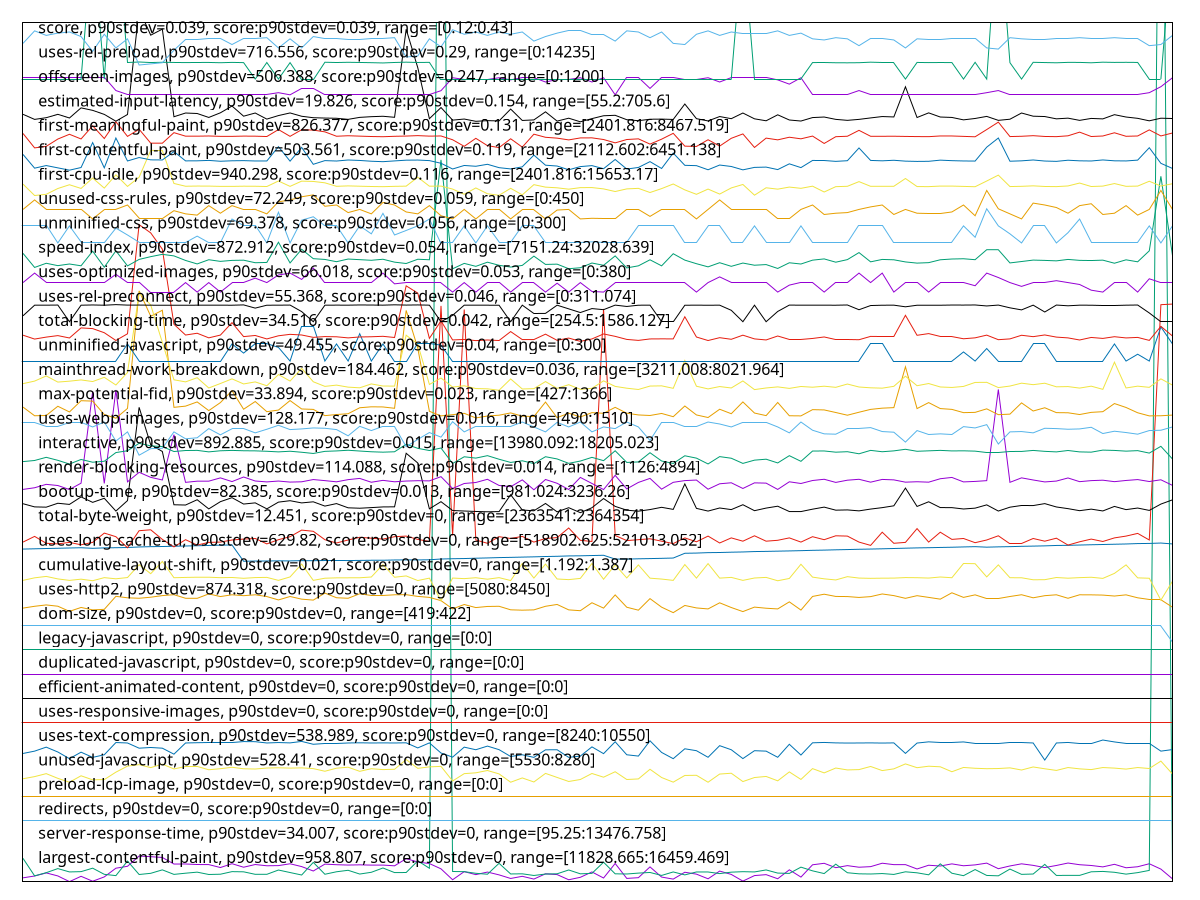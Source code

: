 reset

$largestContentfulPaintP90Stdev958807ScoreP90Stdev0Range1182866516459469 <<EOF
0 0.15022910140157775
1 0.22529977259953027
2 0.3515798126126901
3 0.22805265993490487
4 -0.006081427526638983
5 0.21308465638350294
6 0.01119311043415605
7 0.18814723561397928
8 0.5449230203042026
9 0.6230650301255856
10 1.0431434024489836
11 1.0167910202465875
12 0.9844112875177986
13 0.7153066944685085
14 0.7176093771013825
15 0.6960211893023533
16 0.6923988200616695
17 0.5724085045283447
18 0.7296953455164914
19 0.5847935520613721
20 0.6961213354918381
21 0.6445022056275738
22 0.6513854435539135
23 0.7262456264938777
24 0.6107350403392671
25 0.43011821555285934
26 0.7128755437599845
27 0.6876069834974023
28 0.6740522420657036
29 0.6828336128029151
30 0.6716593825472761
31 0.6727187343774443
32 0.6419369224661655
33 0.9364338990643568
34 0.7983190491226129
35 0.7354833194610033
36 0.5184396777001719
37 0.07178518027366065
38 0.40439537223616817
39 0.2816045885987095
40 0.3871296707038572
41 0.27152097753556603
42 0.12430086776640925
43 0.21276711139580495
44 0.09970602853195443
45 0.3154723532266801
46 0.283044246716321
47 0.07104847137070003
48 0.1721300761114275
49 0.39123000009548425
50 0.1433004351698277
51 0.7387914290527839
52 0.12659709300923527
53 0.15646988566211784
54 0.5984565963857706
55 0.18166242998222826
56 0.09831904912261269
57 0.3793868068885953
58 0.3013663546026386
59 0.11117276722792102
60 0.427574457024936
61 0.28962931182509966
62 0.016460981261107843
63 0.2425754434357721
64 0.2808300416558289
65 0.11290595337376041
66 0.4789272478716913
67 0.1809767004743672
68 0.6845169524291026
69 0.7458274918768777
70 0.5661738377952168
71 0.65023636798837
72 0.5849429783327853
73 0.6085664901592769
74 0.7491171355988784
75 0.6908148336121549
76 0.6923903234958209
77 0.5128987838905754
78 0.6663454036896446
79 0.6343302302795917
80 0.7221201472673342
81 0.6449328115848489
82 0.6807691738764743
83 0.7532608541201142
84 0.524636506393382
85 0.6369420746218584
86 0.7241850393439542
87 0.6614716602305846
88 0.5707048864316633
89 0.6566175155167522
90 0.7564666650590621
91 0.6877920953453862
92 0.6560021375741281
93 0.598682265174745
94 0.7042189026094499
95 0.5624330830703572
96 0.6042595242861784
97 0.7270870130881102
98 0.5079247809544865
99 0.10825470665242376
EOF

$serverResponseTimeP90Stdev34007ScoreP90Stdev0Range952513476758 <<EOF
0 0.9485091298815214
1 0.2314810978095696
2 0.3611371520699751
3 0.5290046637757434
4 0.39212315456555835
5 0.4040099143841962
6 0.5458078462621845
7 0.29436547323425116
8 0.24091613234004167
9 0.8374031664257564
10 0.2869757051258292
11 0.33539619855948
12 0.4769433366690139
13 0.2914294565311391
14 0.34000993909294186
15 0.3832286238464103
16 0.2873562198090014
17 0.29822683246234993
18 0.4041353112684234
19 0.39676283928196376
20 0.2942141321670804
21 0.29364336014232234
22 0.4700335359450476
23 0.36751077301310797
24 0.2658917324537019
25 0.7839062611961504
26 0.2970031318335124
27 0.39862649642340897
28 0.4592104876270955
29 0.3053744548632988
30 0.37746901523294163
31 0.5537943305783081
32 0.3651022880298481
33 0.36837990314171687
34 0.8438113796128139
35 0.5424567226319754
36 58.093529699912295
37 0.40979546718060855
38 0.4033353656276638
39 0.335863193852464
40 0.29796306660242383
41 0.7454483340128238
42 0.3091709536340387
43 0.31508190331467817
44 0.24681410992920938
45 0.30552579593046947
46 0.31614129078487324
47 0.4721436628244565
48 0.3148916459730921
49 0.3328666407224836
50 0.7908420061030602
51 0.3148700258206391
52 0.30751484995614187
53 0.3442128967297974
54 0.3702089680392374
55 0.24850912988152152
56 0.39115889576615637
57 0.2710546248594689
58 0.39095566633309853
59 0.3898400664665257
60 0.32387265730205195
61 0.3828178409498041
62 0.4024229951941488
63 0.39179452824827343
64 0.4738862471121653
65 0.3451728314987088
66 0.3313748502032293
67 0.5883130659847052
68 0.4364531151551091
69 0.3252563470590415
70 0.7114441582348072
71 0.35930808717245455
72 0.3147965173022991
73 0.30697434614481783
74 0.3257536105654595
75 0.2896782241824493
76 0.3975584608922327
77 0.3559396674202834
78 0.27425873145299773
79 0.7234649629986533
80 0.3386608415798772
81 0.23834333419813936
82 0.4897770591650915
83 0.24808537489344346
84 0.23259669767614238
85 0.5094730180497387
86 0.2927180176173355
87 0.30664571982753286
88 0.7016242849906724
89 0.24808969892393407
90 0.25188619769467396
91 0.25032089865707957
92 0.3973509074286844
93 0.4123682653225108
94 0.3777630493063019
95 0.30198441495867456
96 0.3633553797116489
97 0.4542810928678206
98 53.18169482845954
99 0.35305121505256776
EOF

$redirectsP90Stdev0ScoreP90Stdev0Range00 <<EOF
0 2.5
1 2.5
2 2.5
3 2.5
4 2.5
5 2.5
6 2.5
7 2.5
8 2.5
9 2.5
10 2.5
11 2.5
12 2.5
13 2.5
14 2.5
15 2.5
16 2.5
17 2.5
18 2.5
19 2.5
20 2.5
21 2.5
22 2.5
23 2.5
24 2.5
25 2.5
26 2.5
27 2.5
28 2.5
29 2.5
30 2.5
31 2.5
32 2.5
33 2.5
34 2.5
35 2.5
36 2.5
37 2.5
38 2.5
39 2.5
40 2.5
41 2.5
42 2.5
43 2.5
44 2.5
45 2.5
46 2.5
47 2.5
48 2.5
49 2.5
50 2.5
51 2.5
52 2.5
53 2.5
54 2.5
55 2.5
56 2.5
57 2.5
58 2.5
59 2.5
60 2.5
61 2.5
62 2.5
63 2.5
64 2.5
65 2.5
66 2.5
67 2.5
68 2.5
69 2.5
70 2.5
71 2.5
72 2.5
73 2.5
74 2.5
75 2.5
76 2.5
77 2.5
78 2.5
79 2.5
80 2.5
81 2.5
82 2.5
83 2.5
84 2.5
85 2.5
86 2.5
87 2.5
88 2.5
89 2.5
90 2.5
91 2.5
92 2.5
93 2.5
94 2.5
95 2.5
96 2.5
97 2.5
98 2.5
99 2.5
EOF

$preloadLcpImageP90Stdev0ScoreP90Stdev0Range00 <<EOF
0 3.5
1 3.5
2 3.5
3 3.5
4 3.5
5 3.5
6 3.5
7 3.5
8 3.5
9 3.5
10 3.5
11 3.5
12 3.5
13 3.5
14 3.5
15 3.5
16 3.5
17 3.5
18 3.5
19 3.5
20 3.5
21 3.5
22 3.5
23 3.5
24 3.5
25 3.5
26 3.5
27 3.5
28 3.5
29 3.5
30 3.5
31 3.5
32 3.5
33 3.5
34 3.5
35 3.5
36 3.5
37 3.5
38 3.5
39 3.5
40 3.5
41 3.5
42 3.5
43 3.5
44 3.5
45 3.5
46 3.5
47 3.5
48 3.5
49 3.5
50 3.5
51 3.5
52 3.5
53 3.5
54 3.5
55 3.5
56 3.5
57 3.5
58 3.5
59 3.5
60 3.5
61 3.5
62 3.5
63 3.5
64 3.5
65 3.5
66 3.5
67 3.5
68 3.5
69 3.5
70 3.5
71 3.5
72 3.5
73 3.5
74 3.5
75 3.5
76 3.5
77 3.5
78 3.5
79 3.5
80 3.5
81 3.5
82 3.5
83 3.5
84 3.5
85 3.5
86 3.5
87 3.5
88 3.5
89 3.5
90 3.5
91 3.5
92 3.5
93 3.5
94 3.5
95 3.5
96 3.5
97 3.5
98 3.5
99 3.5
EOF

$unusedJavascriptP90Stdev52841ScoreP90Stdev0Range55308280 <<EOF
0 4.209144927536231
1 4.297067632850242
2 4.4188067632850245
3 4.226053140096618
4 4.067115942028986
5 4.330884057971014
6 4.165183574879227
7 4.175328502415459
8 4.479676328502416
9 4.726536231884058
10 4.787405797101449
11 4.665666666666667
12 4.807695652173913
13 4.61156038647343
14 4.706246376811594
15 4.706246376811594
16 4.577743961352657
17 4.621705314009661
18 4.679193236714976
19 4.618323671497585
20 4.608178743961353
21 4.6487584541062805
22 4.658903381642512
23 4.645376811594202
24 4.655521739130434
25 4.62508695652174
26 4.5168743961352655
27 4.641995169082126
28 4.682574879227053
29 4.513492753623188
30 4.621705314009661
31 4.584507246376811
32 4.59803381642512
33 4.997067632850241
34 4.635231884057971
35 4.696101449275362
36 4.716391304347826
37 4.117840579710145
38 4.4188067632850245
39 4.452623188405797
40 4.547309178743961
41 4.408661835748792
42 4.067115942028986
43 4.242961352657005
44 4.077260869565217
45 4.428951690821256
46 4.263251207729469
47 4.097550724637681
48 4.178710144927536
49 4.425570048309178
50 4.273396135265701
51 4.496584541062802
52 4.178710144927536
53 4.202381642512077
54 4.59803381642512
55 4.259869565217391
56 4.070497584541062
57 4.3444106280193235
58 4.351173913043478
59 4.067115942028986
60 4.4018985507246375
61 4.435714975845411
62 4.094169082125604
63 4.259869565217391
64 4.3038309178743965
65 4.1246038647343
66 4.489821256038647
67 4.182091787439614
68 4.62508695652174
69 4.44924154589372
70 4.6487584541062805
71 4.570980676328502
72 4.584507246376811
73 4.713009661835748
74 4.543927536231884
75 4.6149420289855065
76 4.817840579710145
77 4.662285024154589
78 4.723154589371981
79 4.699483091787439
80 4.496584541062802
81 4.672429951690821
82 4.638613526570048
83 4.621705314009661
84 4.628468599033816
85 4.655521739130434
86 4.567599033816425
87 4.692719806763285
88 4.618323671497585
89 4.550690821256039
90 4.669048309178743
91 4.6149420289855065
92 4.584507246376811
93 4.669048309178743
94 4.645376811594202
95 4.604797101449275
96 4.669048309178743
97 4.628468599033816
98 4.932816425120773
99 4.4018985507246375
EOF

$usesTextCompressionP90Stdev538989ScoreP90Stdev0Range824010550 <<EOF
0 5.2451573604060915
1 5.341096446700507
2 5.504548223350254
3 5.305563451776649
4 5.031959390862944
5 5.298456852791878
6 5.085258883248731
7 5.191857868020304
8 5.6928730964467
9 5.675106598984771
10 5.4619086294416235
11 5.490335025380711
12 5.4619086294416235
13 5.216730964467004
14 5.675106598984771
15 5.685766497461929
16 5.675106598984771
17 5.675106598984771
18 5.675106598984771
19 5.731959390862944
20 5.728406091370558
21 5.675106598984771
22 5.6928730964467
23 5.678659898477157
24 5.739065989847715
25 5.621807106598984
26 5.671553299492386
27 5.671553299492386
28 5.675106598984771
29 5.682213197969543
30 5.675106598984771
31 5.678659898477157
32 5.675106598984771
33 5.682213197969543
34 5.4725685279187815
35 5.678659898477157
36 5.26292385786802
37 5.095918781725888
38 5.504548223350254
39 5.397949238578679
40 5.547187817258883
41 5.401502538071066
42 5.1207918781725885
43 5.191857868020304
44 5.085258883248731
45 5.394395939086294
46 5.397949238578679
47 5.085258883248731
48 5.138558375634517
49 5.515208121827411
50 5.238050761421319
51 5.724852791878172
52 5.191857868020304
53 5.138558375634517
54 5.763939086294416
55 5.28779695431472
56 5.031959390862944
57 5.437035532994924
58 5.358862944162436
59 5.088812182741116
60 5.564954314720811
61 5.397949238578679
62 5.035512690355329
63 5.358862944162436
64 5.341096446700507
65 5.088812182741116
66 5.621807106598984
67 5.181197969543147
68 5.682213197969543
69 5.696426395939086
70 5.678659898477157
71 5.671553299492386
72 5.675106598984771
73 5.678659898477157
74 5.671553299492386
75 5.678659898477157
76 5.248710659898476
77 5.671553299492386
78 5.7212994923857865
79 5.6928730964467
80 5.6928730964467
81 5.717746192893401
82 5.671553299492386
83 5.671553299492386
84 5.671553299492386
85 5.678659898477157
86 5.678659898477157
87 5.675106598984771
88 4.975106598984771
89 5.675106598984771
90 5.696426395939086
91 5.671553299492386
92 5.671553299492386
93 5.795918781725888
94 5.717746192893401
95 5.671553299492386
96 5.671553299492386
97 5.671553299492386
98 5.341096446700507
99 5.405055837563451
EOF

$usesResponsiveImagesP90Stdev0ScoreP90Stdev0Range00 <<EOF
0 6.5
1 6.5
2 6.5
3 6.5
4 6.5
5 6.5
6 6.5
7 6.5
8 6.5
9 6.5
10 6.5
11 6.5
12 6.5
13 6.5
14 6.5
15 6.5
16 6.5
17 6.5
18 6.5
19 6.5
20 6.5
21 6.5
22 6.5
23 6.5
24 6.5
25 6.5
26 6.5
27 6.5
28 6.5
29 6.5
30 6.5
31 6.5
32 6.5
33 6.5
34 6.5
35 6.5
36 6.5
37 6.5
38 6.5
39 6.5
40 6.5
41 6.5
42 6.5
43 6.5
44 6.5
45 6.5
46 6.5
47 6.5
48 6.5
49 6.5
50 6.5
51 6.5
52 6.5
53 6.5
54 6.5
55 6.5
56 6.5
57 6.5
58 6.5
59 6.5
60 6.5
61 6.5
62 6.5
63 6.5
64 6.5
65 6.5
66 6.5
67 6.5
68 6.5
69 6.5
70 6.5
71 6.5
72 6.5
73 6.5
74 6.5
75 6.5
76 6.5
77 6.5
78 6.5
79 6.5
80 6.5
81 6.5
82 6.5
83 6.5
84 6.5
85 6.5
86 6.5
87 6.5
88 6.5
89 6.5
90 6.5
91 6.5
92 6.5
93 6.5
94 6.5
95 6.5
96 6.5
97 6.5
98 6.5
99 6.5
EOF

$efficientAnimatedContentP90Stdev0ScoreP90Stdev0Range00 <<EOF
0 7.5
1 7.5
2 7.5
3 7.5
4 7.5
5 7.5
6 7.5
7 7.5
8 7.5
9 7.5
10 7.5
11 7.5
12 7.5
13 7.5
14 7.5
15 7.5
16 7.5
17 7.5
18 7.5
19 7.5
20 7.5
21 7.5
22 7.5
23 7.5
24 7.5
25 7.5
26 7.5
27 7.5
28 7.5
29 7.5
30 7.5
31 7.5
32 7.5
33 7.5
34 7.5
35 7.5
36 7.5
37 7.5
38 7.5
39 7.5
40 7.5
41 7.5
42 7.5
43 7.5
44 7.5
45 7.5
46 7.5
47 7.5
48 7.5
49 7.5
50 7.5
51 7.5
52 7.5
53 7.5
54 7.5
55 7.5
56 7.5
57 7.5
58 7.5
59 7.5
60 7.5
61 7.5
62 7.5
63 7.5
64 7.5
65 7.5
66 7.5
67 7.5
68 7.5
69 7.5
70 7.5
71 7.5
72 7.5
73 7.5
74 7.5
75 7.5
76 7.5
77 7.5
78 7.5
79 7.5
80 7.5
81 7.5
82 7.5
83 7.5
84 7.5
85 7.5
86 7.5
87 7.5
88 7.5
89 7.5
90 7.5
91 7.5
92 7.5
93 7.5
94 7.5
95 7.5
96 7.5
97 7.5
98 7.5
99 7.5
EOF

$duplicatedJavascriptP90Stdev0ScoreP90Stdev0Range00 <<EOF
0 8.5
1 8.5
2 8.5
3 8.5
4 8.5
5 8.5
6 8.5
7 8.5
8 8.5
9 8.5
10 8.5
11 8.5
12 8.5
13 8.5
14 8.5
15 8.5
16 8.5
17 8.5
18 8.5
19 8.5
20 8.5
21 8.5
22 8.5
23 8.5
24 8.5
25 8.5
26 8.5
27 8.5
28 8.5
29 8.5
30 8.5
31 8.5
32 8.5
33 8.5
34 8.5
35 8.5
36 8.5
37 8.5
38 8.5
39 8.5
40 8.5
41 8.5
42 8.5
43 8.5
44 8.5
45 8.5
46 8.5
47 8.5
48 8.5
49 8.5
50 8.5
51 8.5
52 8.5
53 8.5
54 8.5
55 8.5
56 8.5
57 8.5
58 8.5
59 8.5
60 8.5
61 8.5
62 8.5
63 8.5
64 8.5
65 8.5
66 8.5
67 8.5
68 8.5
69 8.5
70 8.5
71 8.5
72 8.5
73 8.5
74 8.5
75 8.5
76 8.5
77 8.5
78 8.5
79 8.5
80 8.5
81 8.5
82 8.5
83 8.5
84 8.5
85 8.5
86 8.5
87 8.5
88 8.5
89 8.5
90 8.5
91 8.5
92 8.5
93 8.5
94 8.5
95 8.5
96 8.5
97 8.5
98 8.5
99 8.5
EOF

$legacyJavascriptP90Stdev0ScoreP90Stdev0Range00 <<EOF
0 9.5
1 9.5
2 9.5
3 9.5
4 9.5
5 9.5
6 9.5
7 9.5
8 9.5
9 9.5
10 9.5
11 9.5
12 9.5
13 9.5
14 9.5
15 9.5
16 9.5
17 9.5
18 9.5
19 9.5
20 9.5
21 9.5
22 9.5
23 9.5
24 9.5
25 9.5
26 9.5
27 9.5
28 9.5
29 9.5
30 9.5
31 9.5
32 9.5
33 9.5
34 9.5
35 9.5
36 9.5
37 9.5
38 9.5
39 9.5
40 9.5
41 9.5
42 9.5
43 9.5
44 9.5
45 9.5
46 9.5
47 9.5
48 9.5
49 9.5
50 9.5
51 9.5
52 9.5
53 9.5
54 9.5
55 9.5
56 9.5
57 9.5
58 9.5
59 9.5
60 9.5
61 9.5
62 9.5
63 9.5
64 9.5
65 9.5
66 9.5
67 9.5
68 9.5
69 9.5
70 9.5
71 9.5
72 9.5
73 9.5
74 9.5
75 9.5
76 9.5
77 9.5
78 9.5
79 9.5
80 9.5
81 9.5
82 9.5
83 9.5
84 9.5
85 9.5
86 9.5
87 9.5
88 9.5
89 9.5
90 9.5
91 9.5
92 9.5
93 9.5
94 9.5
95 9.5
96 9.5
97 9.5
98 9.5
99 9.5
EOF

$domSizeP90Stdev0ScoreP90Stdev0Range419422 <<EOF
0 10.50699999999999
1 10.50699999999999
2 10.50699999999999
3 10.50699999999999
4 10.50699999999999
5 10.50699999999999
6 10.50699999999999
7 10.50699999999999
8 10.50699999999999
9 10.50699999999999
10 10.50699999999999
11 10.50699999999999
12 10.50699999999999
13 10.50699999999999
14 10.50699999999999
15 10.50699999999999
16 10.50699999999999
17 10.50699999999999
18 10.50699999999999
19 10.50699999999999
20 10.50699999999999
21 10.50699999999999
22 10.50699999999999
23 10.50699999999999
24 10.50699999999999
25 10.50699999999999
26 10.50699999999999
27 10.50699999999999
28 10.50699999999999
29 10.50699999999999
30 10.50699999999999
31 10.50699999999999
32 10.50699999999999
33 10.50699999999999
34 10.50699999999999
35 10.50699999999999
36 10.50699999999999
37 10.50699999999999
38 10.50699999999999
39 10.50699999999999
40 10.50699999999999
41 10.50699999999999
42 10.50699999999999
43 10.50699999999999
44 10.50699999999999
45 10.50699999999999
46 10.50699999999999
47 10.50699999999999
48 10.50699999999999
49 10.50699999999999
50 10.50699999999999
51 10.50699999999999
52 10.50699999999999
53 10.50699999999999
54 10.50699999999999
55 10.50699999999999
56 10.50699999999999
57 10.50699999999999
58 10.50699999999999
59 10.50699999999999
60 10.50699999999999
61 10.50699999999999
62 10.50699999999999
63 10.50699999999999
64 10.50699999999999
65 10.50699999999999
66 10.50699999999999
67 10.50699999999999
68 10.50699999999999
69 10.50699999999999
70 10.50699999999999
71 10.50699999999999
72 10.50699999999999
73 10.50699999999999
74 10.50699999999999
75 10.50699999999999
76 10.50699999999999
77 10.50699999999999
78 10.50699999999999
79 10.50699999999999
80 10.50699999999999
81 10.50699999999999
82 10.50699999999999
83 10.50699999999999
84 10.50699999999999
85 10.50699999999999
86 10.50699999999999
87 10.50699999999999
88 10.50699999999999
89 10.50699999999999
90 10.50699999999999
91 10.50699999999999
92 10.50699999999999
93 10.50699999999999
94 10.50699999999999
95 10.50699999999999
96 10.50699999999999
97 10.50699999999999
98 10.50699999999999
99 9.806999999999988
EOF

$usesHttp2P90Stdev874318ScoreP90Stdev0Range50808450 <<EOF
0 11.200375862068965
1 11.275203448275862
2 11.330720689655172
3 11.27761724137931
4 11.06761724137931
5 11.226927586206896
6 11.127962068965516
7 11.14968620689655
8 11.68313448275862
9 11.622789655172413
10 11.603479310344827
11 11.646927586206896
12 11.7121
13 11.750720689655171
14 11.603479310344827
15 11.601065517241379
16 11.7821
17 11.673479310344828
18 11.745893103448275
19 11.709686206896551
20 11.745893103448275
21 11.673479310344828
22 11.535893103448275
23 11.675893103448276
24 11.567272413793104
25 11.52865172413793
26 11.815893103448275
27 11.625203448275862
28 11.603479310344827
29 11.786927586206897
30 11.709686206896551
31 11.709686206896551
32 11.745893103448275
33 11.750720689655171
34 11.680720689655171
35 11.63968620689655
36 11.506927586206896
37 11.168996551724138
38 11.34761724137931
39 11.2221
40 11.267962068965517
41 11.275203448275862
42 11.130375862068965
43 11.115893103448276
44 11.127962068965516
45 11.275203448275862
46 11.350031034482758
47 11.127962068965516
48 11.094168965517241
49 11.420031034482758
50 11.200375862068965
51 11.74106551724138
52 11.236582758620688
53 11.115893103448276
54 11.588996551724138
55 11.238996551724137
56 11.014513793103449
57 11.308996551724137
58 11.20761724137931
59 11.16658275862069
60 11.41761724137931
61 11.224513793103448
62 11.057962068965518
63 11.241410344827585
64 11.195548275862068
65 11.16658275862069
66 11.456237931034483
67 11.120720689655172
68 11.678306896551724
69 11.770031034482757
70 11.678306896551724
71 11.673479310344828
72 11.637272413793102
73 11.671065517241379
74 11.779686206896551
75 11.7121
76 11.601065517241379
77 11.709686206896551
78 11.63968620689655
79 11.567272413793104
80 11.827962068965517
81 11.63968620689655
82 11.743479310344828
83 11.601065517241379
84 11.601065517241379
85 11.675893103448276
86 11.748306896551723
87 11.622789655172413
88 11.709686206896551
89 11.745893103448275
90 11.603479310344827
91 11.745893103448275
92 11.743479310344828
93 11.733824137931034
94 11.695203448275862
95 11.743479310344828
96 11.622789655172413
97 11.562444827586207
98 11.562444827586207
99 11.236582758620688
EOF

$cumulativeLayoutShiftP90Stdev0021ScoreP90Stdev0Range11921387 <<EOF
0 12.33665708286085
1 12.44073477655657
2 12.498706904842866
3 12.396573036422964
4 12.336354502716736
5 12.386142818688532
6 12.322356472849675
7 12.448490704125607
8 12.40081752141955
9 12.452619242091972
10 12.977342521343505
11 12.611002689261074
12 13.112364876252723
13 12.445424110398363
14 12.45755600524328
15 12.465939492436215
16 12.465726117401253
17 12.44736107158758
18 12.455631595526711
19 12.421284938901223
20 12.4516397789588
21 12.459081009169617
22 12.336657082860851
23 12.477719946047078
24 13.004268904234822
25 12.33665708286085
26 12.425121655128596
27 12.439856635746656
28 12.442098530481106
29 12.44395827770021
30 12.474815176663578
31 12.984024275392596
32 12.464749343869363
33 12.51905060066561
34 12.329461951167245
35 12.428588999446708
36 11.499794480341814
37 12.431965345588148
38 12.40846762998819
39 12.444407441114139
40 12.384678442857739
41 12.44868944044526
42 12.330593825039674
43 13.028395860459483
44 12.43110243184382
45 13.004087356148354
46 12.393540847178777
47 12.367264563330425
48 12.417567013397095
49 13.028752905029537
50 12.382967534251192
51 12.970873133728894
52 12.43614364117821
53 12.970927598154836
54 12.426813862601236
55 12.390514555445728
56 12.336354502716736
57 12.984387371565534
58 12.42917398772533
59 13.023773220324452
60 12.42917398772533
61 12.459081009169617
62 12.33665708286085
63 12.43384222500708
64 12.458657396967855
65 12.32107442957239
66 12.415093925019198
67 12.997016282313835
68 12.46956821283119
69 12.400247325947975
70 12.354234972032947
71 12.48866124405826
72 12.4307819210245
73 12.41993341425751
74 12.426813862601236
75 12.429326846731469
76 12.451104548303878
77 12.44641298713602
78 12.431084501168614
79 12.475038861836783
80 12.444843156521666
81 13.028628847170449
82 13.020406063654056
83 12.4785671704506
84 12.972003774867403
85 12.445444730674852
86 12.443377323823508
87 12.361053111280329
88 12.364837380282722
89 12.454107039867255
90 12.425621920966865
91 12.44900665930468
92 12.4644772458731
93 12.417998694402696
94 12.6230010005757
95 12.971527715440663
96 12.439823015730646
97 12.423456791935646
98 11.525853242686564
99 12.304087356148354
EOF

$usesLongCacheTtlP90Stdev62982ScoreP90Stdev0Range518902625521013052 <<EOF
0 13.618858223819757
1 13.629836806844168
2 13.642057663939994
3 13.65149554554364
4 13.663497236248219
5 13.67419526919943
6 13.650349257836126
7 13.667483424904901
8 13.67489141815247
9 13.682993647992618
10 13.705477070177523
11 13.718082258733574
12 13.723982068175445
13 13.733848453320718
14 13.745251729592383
15 13.755478856058318
16 13.766725529164688
17 13.778214657738033
18 13.788950174939629
19 13.120049408604501
20 13.128633457967936
21 13.130426438295785
22 13.13644724551122
23 13.134998664510988
24 13.144283723965628
25 13.142541596803255
26 13.149888774679482
27 13.151770474574306
28 13.148625947478138
29 13.154642828562118
30 13.160510268740467
31 13.16080789371901
32 13.17163743872365
33 13.176558443968531
34 13.174017457838772
35 13.180443795600155
36 13.21146794389881
37 13.223403766860514
38 13.230997943533936
39 13.244382408630173
40 13.255752241632592
41 13.270016872391182
42 13.278903617069204
43 13.290022843362323
44 13.300580371605008
45 13.31392798293794
46 13.323069235566948
47 13.338149330651646
48 13.342880251201592
49 13.3544596455136
50 13.364905070971076
51 13.20879685627554
52 13.207605561971661
53 13.220901469798918
54 13.229412470564398
55 13.2393310627439
56 13.251475528491909
57 13.446691017688522
58 13.455316227397418
59 13.47269417327584
60 13.47835286000074
61 13.491190431479907
62 13.50067869220436
63 13.517113768961252
64 13.524483213689308
65 13.533738633243843
66 13.543198353484797
67 13.554092495453062
68 13.567702724564867
69 13.576660344514465
70 13.588630088712051
71 13.599050497480192
72 13.610909586698028
73 13.619662201202317
74 13.630222378214796
75 13.642327505057949
76 13.655325614377347
77 13.6674346849737
78 13.67493808801919
79 13.685102786500636
80 13.694248060500655
81 13.70650545277013
82 13.717830249664956
83 13.697331993353913
84 13.709766329457011
85 13.718274133739698
86 13.731898475745737
87 13.740297021346606
88 13.750541537934026
89 13.766780618562592
90 13.772182253666188
91 13.7842867476636
92 13.796008717406892
93 13.80610588229706
94 13.817119714233485
95 13.827747192587225
96 13.84406415915916
97 13.84988877467947
98 13.866035680335614
99 13.829175010107747
EOF

$totalByteWeightP90Stdev12451ScoreP90Stdev0Range23635412364354 <<EOF
0 13.905122807020234
1 14.13845614035381
2 13.855999999999767
3 13.831438596491353
4 13.892842105266027
5 13.79459649122873
6 13.892842105266027
7 14.27354385965009
8 14.126175438595965
9 13.671789473686658
10 14.371789473683748
11 14.408631578950008
12 14.0156491228081
13 13.70863157894928
14 14.003368421053892
15 13.782315789474524
16 13.892842105266027
17 13.905122807020234
18 13.991087719299685
19 14.027929824562307
20 14.052491228070721
21 13.831438596491353
22 14.003368421053892
23 14.126175438595965
24 14.3963508771958
25 14.347228070175333
26 14.003368421053892
27 13.868280701753974
28 13.991087719299685
29 14.10161403508755
30 14.064771929824929
31 14.027929824562307
32 14.126175438595965
33 14.150736842108017
34 14.0156491228081
35 13.929684210528649
36 23.582315789473796
37 14.175298245616432
38 23.43494736842331
39 13.991087719299685
40 13.855999999999767
41 14.126175438595965
42 14.052491228070721
43 14.13845614035381
44 13.905122807020234
45 14.052491228070721
46 14.089333333333343
47 14.482315789475251
48 13.978807017545478
49 13.929684210528649
50 23.459508771931723
51 14.175298245616432
52 13.96652631579127
53 14.003368421053892
54 14.040210526316514
55 13.941964912282856
56 13.84371929824556
57 14.077052631579136
58 13.917403508774441
59 14.150736842108017
60 13.868280701753974
61 14.077052631579136
62 13.941964912282856
63 14.163017543862225
64 13.941964912282856
65 13.978807017545478
66 14.077052631579136
67 13.905122807020234
68 14.126175438595965
69 14.003368421053892
70 14.163017543862225
71 14.150736842108017
72 13.905122807020234
73 13.770035087720316
74 14.310385964912712
75 13.855999999999767
76 13.892842105266027
77 14.457754385966837
78 13.905122807020234
79 14.310385964912712
80 14.0156491228081
81 14.052491228070721
82 13.880561403508182
83 13.991087719299685
84 14.163017543862225
85 13.855999999999767
86 13.855999999999767
87 14.052491228070721
88 13.941964912282856
89 14.064771929824929
90 13.782315789474524
91 13.917403508774441
92 14.027929824562307
93 13.929684210528649
94 14.077052631579136
95 14.150736842108017
96 14.261263157895883
97 13.991087719299685
98 23.631438596490625
99 23.656000000002678
EOF

$bootupTimeP90Stdev82385ScoreP90Stdev0013Range981024323626 <<EOF
0 15.477000885933348
1 15.347013682748361
2 15.335935140929028
3 15.495957672073413
4 15.448902580144157
5 15.75531192510035
6 15.532860624090823
7 15.699781404149668
8 15.17631838913255
9 15.604752474597776
10 19.426673309343855
11 17.889940981526646
12 17.616759605814345
13 15.434110774480745
14 15.423491605508099
15 15.640637150138357
16 15.264334226558313
17 15.56093596123768
18 15.72523831607039
19 15.463480011812445
20 15.511905566067657
21 15.26676890264577
22 15.542201205306851
23 15.600602806549343
24 15.5102671362478
25 15.555155519583503
26 15.379736341860898
27 15.482429141738399
28 15.30939104660447
29 15.292287064279387
30 15.317950693981121
31 15.345696813921187
32 15.349961325181289
33 17.5438035415459
34 17.145366502969516
35 15.267595773769811
36 15.560522525675662
37 15.198123286922092
38 15.178309004801541
39 15.159865185006947
40 15.146152905533256
41 15.154276148705554
42 15.846152905533256
43 15.21939224972383
44 15.186937558105198
45 15.487558805193101
46 15.143993853153814
47 15.314030712356036
48 15.110030887355217
49 15.313050716949764
50 15.689192860033467
51 15.367670148421182
52 15.212983998512508
53 15.170813571186386
54 15.237392009099958
55 15.330131730632512
56 15.244910411357449
57 16.287947084623042
58 15.286384123199424
59 15.175621673648406
60 15.302102330770325
61 15.236243576983235
62 15.435749204300603
63 15.191684410854323
64 15.298121099432347
65 15.375035426396437
66 15.156465825941442
67 15.15527911275416
68 15.253454746305877
69 15.33778794474401
70 15.212777280731498
71 15.223090201139682
72 15.184273195594397
73 15.257481914928524
74 15.316266326876594
75 15.39151925537849
76 16.117144604009667
77 15.365220159905501
78 15.556732699690471
79 15.31896131424384
80 15.316603200297498
81 15.261019085848035
82 15.295724704415449
83 15.430328604709665
84 15.176793074407465
85 15.335115926019098
86 15.405009504642948
87 15.401066554375527
88 15.48151805225913
89 15.343759791750976
90 15.275351518664756
91 15.191730348138995
92 15.255338174977306
93 15.180536963107986
94 15.36659062223146
95 15.235110457294732
96 15.300180621028339
97 15.203061545024008
98 15.46253829747673
99 15.635231862975642
EOF

$renderBlockingResourcesP90Stdev114088ScoreP90Stdev0014Range11264894 <<EOF
0 16.06347040498442
1 16.13107165109034
2 16.270635514018693
3 16.222660436137073
4 16.059109034267912
5 16.31861059190031
6 20.073750778816198
7 16.30988785046729
8 20.13480996884735
9 16.373127725856698
10 16.763470404984425
11 16.557395638629284
12 16.44945171339564
13 18.30303426791277
14 16.35241121495327
15 16.40038629283489
16 16.40147663551402
17 16.535588785046727
18 16.384031152647974
19 16.571570093457943
20 16.408018691588786
21 16.370947040498443
22 16.40583800623053
23 16.363314641744548
24 16.375308411214952
25 16.46689719626168
26 16.423283489096573
27 16.374218068535825
28 16.463626168224298
29 16.513781931464173
30 16.35677258566978
31 16.43418691588785
32 16.375308411214952
33 16.40583800623053
34 16.42001246105919
35 16.412380062305296
36 16.585744548286605
37 16.100542056074765
38 16.305526479750778
39 16.34695950155763
40 16.47780062305296
41 16.225931464174455
42 16.172504672897198
43 16.454903426791276
44 16.048205607476635
45 16.46907788161994
46 16.3142492211838
47 16.059109034267912
48 16.555214953271026
49 16.306616822429906
50 16.056928348909658
51 16.64026168224299
52 16.08309657320872
53 16.34914018691589
54 16.5148722741433
55 16.07328348909657
56 16.3535015576324
57 16.4243738317757
58 16.446180685358254
59 16.071102803738317
60 16.293532710280374
61 16.334965732087227
62 16.101632398753893
63 16.331694704049845
64 16.320791277258568
65 16.062380062305294
66 16.375308411214952
67 16.305526479750778
68 16.427644859813082
69 16.478890965732088
70 16.350230529595017
71 16.440728971962617
72 16.47780062305296
73 16.360043613707166
74 16.47234890965732
75 16.45381308411215
76 16.360043613707166
77 16.377489096573207
78 16.360043613707166
79 16.50069781931464
80 16.5541246105919
81 16.370947040498443
82 16.390573208722742
83 16.422193146417445
84 20.156616822429907
85 16.3535015576324
86 16.536679127725858
87 16.44945171339564
88 16.369856697819316
89 16.4047476635514
90 16.532317757009345
91 16.380760124610592
92 16.423283489096573
93 16.440728971962617
94 16.380760124610592
95 16.42982554517134
96 16.465806853582553
97 16.38621183800623
98 16.45708411214953
99 16.22811214953271
EOF

$interactiveP90Stdev892885ScoreP90Stdev0015Range1398009218205023 <<EOF
0 17.202642290751175
1 17.248228725452
2 17.377751460743443
3 17.254949336683385
4 17.102555864806337
5 17.290425112873347
6 17.17704788092081
7 17.216668198151826
8 17.572072941717536
9 17.64785118431248
10 17.95158611718847
11 17.84779474405088
12 17.818159185652576
13 17.615279239486135
14 17.65670415226354
15 17.662334671229736
16 17.60104202560252
17 17.645733899381884
18 17.66099860736669
19 17.6469601401418
20 17.64232938318488
21 17.62549047706949
22 17.60064262319178
23 17.627103158501537
24 17.58558399680306
25 17.535745207529924
26 17.622474310637898
27 17.639905538064305
28 17.667421299567167
29 17.63564414041855
30 17.60528845193779
31 17.58902659438715
32 17.604928738571637
33 17.9143999943732
34 17.745646698316467
35 17.656344840811762
36 17.759094954280805
37 17.126085640489315
38 17.400331512756903
39 17.345810019093804
40 17.446000239426134
41 17.299621215222565
42 17.168028520418254
43 17.23574084388813
44 17.12209613791864
45 17.402850008712928
46 17.311189416216497
47 17.130937651309996
48 17.22491226582387
49 17.376702062308784
50 17.241595731554497
51 17.64603603851373
52 17.16843324819447
53 17.18895871391993
54 17.56654551378868
55 17.22752400591503
56 17.127006225366596
57 17.441496889326274
58 17.344512739968003
59 17.106323209205904
60 17.406794999266506
61 17.340644314102974
62 17.12874440456242
63 17.262079297706304
64 17.301119150100376
65 17.147794744050877
66 17.445387420481957
67 17.21384334296301
68 17.635190781002887
69 17.637958162435993
70 17.588615435980923
71 17.607862512556235
72 17.522508860920112
73 17.662549695420672
74 17.60655990806496
75 17.64202051198724
76 17.707025238787377
77 17.625115289999883
78 17.64367770543638
79 17.66234451813194
80 17.639979992702383
81 17.64446726622722
82 17.631041115553543
83 17.56229707788153
84 17.56210516376719
85 17.616827614618085
86 17.618819703220684
87 17.660174381460955
88 17.62280910531276
89 17.600327622799913
90 17.65740730146363
91 17.600319584512402
92 17.58946618823545
93 17.672968923693396
94 17.660249438970595
95 17.630796751613182
96 17.651460676841033
97 17.551247245953512
98 17.828518729640525
99 17.30828578581007
EOF

$usesWebpImagesP90Stdev128177ScoreP90Stdev0016Range4901510 <<EOF
0 18.82401923076923
1 18.82401923076923
2 18.622096153846154
3 18.622096153846154
4 18.82401923076923
5 18.82401923076923
6 18.622096153846154
7 18.82401923076923
8 18.04325
9 18.420173076923078
10 17.464403846153846
11 17.733634615384616
12 17.747096153846154
13 18.420173076923078
14 18.13748076923077
15 18.177865384615384
16 18.55478846153846
17 18.29901923076923
18 18.541326923076923
19 18.541326923076923
20 18.37978846153846
21 18.527865384615385
22 18.689403846153844
23 18.514403846153847
24 18.541326923076923
25 18.581711538461537
26 18.56825
27 18.514403846153847
28 18.258634615384615
29 18.64901923076923
30 18.47401923076923
31 18.622096153846154
32 18.622096153846154
33 17.814403846153844
34 18.11055769230769
35 18.39325
36 18.20478846153846
37 18.83748076923077
38 18.420173076923078
39 18.622096153846154
40 18.622096153846154
41 18.622096153846154
42 18.622096153846154
43 18.82401923076923
44 18.622096153846154
45 18.420173076923078
46 18.810557692307693
47 18.622096153846154
48 18.82401923076923
49 18.420173076923078
50 18.622096153846154
51 18.55478846153846
52 18.82401923076923
53 18.622096153846154
54 18.070173076923076
55 18.82401923076923
56 18.82401923076923
57 18.622096153846154
58 18.622096153846154
59 18.82401923076923
60 18.74325
61 18.622096153846154
62 18.82401923076923
63 18.82401923076923
64 18.82401923076923
65 18.622096153846154
66 18.37978846153846
67 18.82401923076923
68 18.487480769230768
69 18.339403846153846
70 18.32594230769231
71 18.541326923076923
72 18.541326923076923
73 18.595173076923075
74 18.433634615384616
75 18.406711538461536
76 18.002865384615383
77 18.47401923076923
78 18.312480769230767
79 18.339403846153846
80 18.312480769230767
81 18.635557692307692
82 18.581711538461537
83 18.716326923076924
84 17.922096153846155
85 18.420173076923078
86 18.433634615384616
87 18.37978846153846
88 18.56825
89 18.55478846153846
90 18.527865384615385
91 18.541326923076923
92 18.608634615384616
93 18.352865384615384
94 18.447096153846154
95 18.39325
96 18.32594230769231
97 18.47401923076923
98 18.487480769230768
99 18.622096153846154
EOF

$maxPotentialFidP90Stdev33894ScoreP90Stdev0023Range4271366 <<EOF
0 19.436277777777782
1 19.080722222222235
2 19.091833333333348
3 19.469611111111114
4 19.236277777777786
5 19.697388888888906
6 19.68072222222222
7 19.130722222222243
8 18.980722222222237
9 19.380722222222225
10 24.197388888888753
11 23.158499999999894
12 23.40294444444433
13 19.42516666666667
14 19.475166666666667
15 19.647388888888884
16 19.29183333333334
17 19.61961111111111
18 20.10849999999998
19 19.347388888888894
20 19.66405555555557
21 19.247388888888896
22 19.314055555555562
23 19.70294444444446
24 19.358500000000006
25 19.341833333333337
26 19.08627777777779
27 19.130722222222232
28 19.164055555555567
29 19.408500000000004
30 19.44738888888889
31 19.441833333333314
32 19.386277777777803
33 23.397388888888777
34 21.852944444444375
35 19.264055555555565
36 19.07516666666668
37 19.12516666666668
38 19.180722222222233
39 18.99183333333335
40 19.069611111111126
41 19.102944444444457
42 19.197388888888888
43 19.06405555555557
44 19.047388888888904
45 19.64183333333333
46 19.00294444444446
47 19.18627777777779
48 19.030722222222238
49 19.208500000000008
50 19.180722222222244
51 19.42516666666667
52 19.18627777777778
53 19.114055555555566
54 19.091833333333348
55 19.175166666666676
56 19.041833333333347
57 19.480722222222223
58 19.114055555555566
59 19.008500000000016
60 19.347388888888894
61 19.164055555555567
62 19.647388888888884
63 19.191833333333342
64 19.08627777777779
65 19.625166666666665
66 19.080722222222235
67 19.075166666666668
68 19.330722222222228
69 19.31961111111112
70 19.214055555555564
71 19.102944444444436
72 19.225166666666674
73 19.341833333333337
74 19.391833333333338
75 19.41405555555556
76 21.08627777777773
77 19.375166666666672
78 19.61961111111111
79 19.375166666666672
80 19.341833333333337
81 19.208500000000008
82 19.21961111111112
83 19.36405555555556
84 19.12516666666668
85 19.14738888888892
86 19.6085
87 19.275166666666674
88 19.408500000000004
89 19.208500000000008
90 19.202944444444455
91 19.130722222222232
92 19.21961111111112
93 19.247388888888896
94 19.58072222222222
95 19.419611111111113
96 19.202944444444455
97 19.07516666666668
98 19.080722222222235
99 19.108500000000014
EOF

$mainthreadWorkBreakdownP90Stdev184462ScoreP90Stdev0036Range32110088021964 <<EOF
0 20.39593315629742
1 20.50093315629742
2 20.711782928679817
3 20.460681828528074
4 20.497623691198786
5 20.548457340667678
6 20.482706202579667
7 20.654383459787557
8 20.340458952959033
9 20.852104912746587
10 24.117859844461293
11 23.618369613050064
12 22.085240819423365
13 20.55400741654021
14 20.468389529590286
15 20.640199563732928
16 20.21859628224583
17 20.401586134294387
18 20.591855481790592
19 20.383906885432474
20 20.467158023520483
21 20.309926896813355
22 20.767263770864947
23 20.502154704097116
24 21.022324943095594
25 20.473113069044004
26 20.284529988619123
27 20.335941217754176
28 20.253310811836116
29 20.22572972306525
30 20.384716824734447
31 20.298474886191197
32 20.295507321699546
33 22.380815553869493
34 22.016425853566
35 20.36269577010622
36 20.627778281487103
37 20.25583025417299
38 20.309206581942338
39 20.195476498482552
40 20.183742336874055
41 20.12545990136571
42 20.588605766312597
43 20.17713668437026
44 20.191645883915026
45 20.481484654779972
46 20.202981714719275
47 20.353932492412746
48 20.16342746585736
49 20.20443562215478
50 20.51097773141123
51 20.28384618740516
52 20.209431354324735
53 20.15673550834598
54 20.297027617602428
55 20.30598342185129
56 20.204558440819426
57 21.344587841426403
58 20.290445201062216
59 20.180658592564495
60 20.277409825493173
61 20.218709142640364
62 20.506954590288313
63 20.152104912746587
64 20.219256847496208
65 20.263498122154783
66 20.20134855842185
67 20.279935906676783
68 20.25021378983308
69 20.2913812784522
70 20.24542386191199
71 20.380411532625192
72 20.258748027314116
73 20.22605170713202
74 20.21121388467375
75 20.286651100151747
76 20.70155578528073
77 20.311360887708645
78 20.400839264036417
79 20.259670827010623
80 20.239930216236722
81 20.28244539074355
82 20.445654798937788
83 20.45035178300455
84 20.234997553110773
85 20.297283213201823
86 20.41583641881639
87 20.35411174127466
88 20.414043930197266
89 20.266279798937784
90 20.275853015933233
91 20.214171490895293
92 20.292954685128983
93 20.162590971168438
94 21.27526832321699
95 20.219054362670715
96 20.293396168437027
97 20.244896073596358
98 20.592423103186647
99 20.335154514415784
EOF

$unminifiedJavascriptP90Stdev49455ScoreP90Stdev004Range0300 <<EOF
0 21.321733333333334
1 21.321733333333334
2 21.321733333333334
3 21.321733333333334
4 21.321733333333334
5 21.321733333333334
6 21.321733333333334
7 21.321733333333334
8 21.321733333333334
9 22.021733333333334
10 21.321733333333334
11 21.321733333333334
12 21.321733333333334
13 21.321733333333334
14 21.321733333333334
15 21.321733333333334
16 21.321733333333334
17 21.321733333333334
18 22.021733333333334
19 21.648400000000002
20 22.021733333333334
21 22.021733333333334
22 21.881733333333333
23 21.321733333333334
24 22.721733333333333
25 22.721733333333333
26 21.321733333333334
27 22.021733333333334
28 21.321733333333334
29 22.441733333333335
30 21.321733333333334
31 22.021733333333334
32 21.321733333333334
33 21.321733333333334
34 22.021733333333334
35 22.021733333333334
36 21.975066666666667
37 21.321733333333334
38 21.321733333333334
39 21.321733333333334
40 21.321733333333334
41 21.321733333333334
42 21.321733333333334
43 21.321733333333334
44 21.321733333333334
45 21.321733333333334
46 21.321733333333334
47 21.321733333333334
48 21.321733333333334
49 21.321733333333334
50 21.321733333333334
51 21.321733333333334
52 21.321733333333334
53 21.321733333333334
54 21.321733333333334
55 21.321733333333334
56 21.321733333333334
57 21.321733333333334
58 21.321733333333334
59 21.321733333333334
60 21.321733333333334
61 21.321733333333334
62 21.321733333333334
63 21.321733333333334
64 21.321733333333334
65 21.321733333333334
66 21.321733333333334
67 21.321733333333334
68 21.321733333333334
69 21.321733333333334
70 21.321733333333334
71 21.321733333333334
72 21.321733333333334
73 22.021733333333334
74 22.021733333333334
75 21.321733333333334
76 21.321733333333334
77 21.321733333333334
78 21.321733333333334
79 21.321733333333334
80 21.321733333333334
81 21.69506666666667
82 21.321733333333334
83 21.835066666666666
84 21.321733333333334
85 21.321733333333334
86 21.321733333333334
87 22.021733333333334
88 22.021733333333334
89 21.321733333333334
90 21.321733333333334
91 21.321733333333334
92 21.321733333333334
93 21.321733333333334
94 22.021733333333334
95 21.321733333333334
96 21.601733333333335
97 21.321733333333334
98 22.721733333333333
99 22.021733333333334
EOF

$totalBlockingTimeP90Stdev34516ScoreP90Stdev0042Range25451586127 <<EOF
0 22.382071592307692
1 22.2223280025641
2 22.303097233333332
3 22.364122874358973
4 22.267199797435897
5 22.680020310256417
6 22.651302361538463
7 22.482584412820515
8 22.164892105128203
9 22.43950748974359
10 26.90919236153846
11 26.57130236153846
12 25.905404925641022
13 22.828994669230767
14 22.387456207692306
15 22.46104595128205
16 22.27258441282051
17 22.385661335897435
18 22.895361848717954
19 22.322840823076923
20 22.369507489743594
21 22.22771261794872
22 22.356943387179484
23 22.41617415641026
24 22.389251079487178
25 22.2923280025641
26 22.324635694871795
27 22.315661335897435
28 22.27078954102564
29 22.308481848717946
30 22.317456207692306
31 22.33540492564102
32 22.28694338717949
33 24.403097233333334
34 24.10404287435897
35 22.25104595128205
36 22.967199797435896
37 22.186430566666665
38 22.207969028205127
39 22.15950748974359
40 22.184635694871794
41 22.163097233333332
42 22.529251079487175
43 22.20078954102564
44 22.20258441282051
45 22.423353643589742
46 22.17027672051282
47 22.263610053846154
48 22.128994669230767
49 22.22771261794872
50 22.432328002564105
51 22.33361005384615
52 22.207969028205124
53 22.16848184871795
54 22.22771261794872
55 22.23130236153846
56 22.22950748974359
57 23.135917746153844
58 22.306686976923075
59 22.163097233333332
60 22.2797639
61 22.21335364358974
62 22.382071592307692
63 22.22950748974359
64 22.186430566666665
65 22.347969028205128
66 22.204379284615385
67 22.20437928461538
68 22.247456207692306
69 22.308481848717946
70 22.207969028205127
71 22.20796902820512
72 22.195404925641025
73 22.332032361538463
74 22.326430566666666
75 22.328225438461537
76 23.195148515384613
77 22.377282874358983
78 22.446686976923075
79 22.308481848717946
80 22.308481848717946
81 22.234892105128203
82 22.272999028205117
83 22.383866464102564
84 22.197199797435896
85 22.229507489743597
86 22.378481848717946
87 22.32104595128205
88 22.39081261794872
89 22.303097233333332
90 22.27078954102564
91 22.184635694871794
92 22.28873825897436
93 22.249251079487177
94 22.319251079487177
95 22.268994669230768
96 22.29053313076923
97 22.16848184871795
98 22.743074156410255
99 22.347969028205128
EOF

$usesRelPreconnectP90Stdev55368ScoreP90Stdev0046Range0311074 <<EOF
0 23.175810173776878
1 23.610310003407797
2 23.61093557802991
3 23.615985180375333
4 22.93334375100483
5 23.60972043308048
6 23.619770131865977
7 23.609076856310963
8 23.63334375100483
9 23.61332086256028
10 23.61569714601695
11 23.610328005555196
12 23.608424278467748
13 23.60965292502773
14 23.609121861679462
15 23.610084976565307
16 23.611466641378183
17 23.611228112925147
18 23.609211872416456
19 23.62224092659649
20 23.490665481525006
21 23.609427898185245
22 23.610548531860832
23 23.615571130985156
24 23.347786938158116
25 22.93334375100483
26 23.60965292502773
27 23.613293859339183
28 23.61136312903064
29 23.61988714582407
30 23.616480239428807
31 23.612173225663593
32 23.625436307759816
33 23.614801539183848
34 23.621282312247494
35 23.611556652115176
36 22.93334375100483
37 23.195106225535284
38 23.61046302166069
39 23.611759176273416
40 23.610152484618055
41 23.608424278467748
42 22.93334375100483
43 23.611705169831218
44 23.26966886978887
45 23.27419640984738
46 23.610035470659962
47 23.460473630069714
48 23.308864045208267
49 23.471641712269687
50 23.426280801353045
51 23.612897812096403
52 23.558328802797107
53 23.609256877784954
54 23.612335244990184
55 22.93334375100483
56 22.93334375100483
57 23.609121861679462
58 23.610814063534967
59 23.609004847721366
60 23.610548531860832
61 23.400814513593346
62 22.93334375100483
63 23.61025149642875
64 22.93334375100483
65 23.353813156990146
66 23.615080572468536
67 23.61004897227051
68 23.611714170904918
69 23.610652044208376
70 23.60946840301689
71 23.618865523959176
72 23.424460334196517
73 23.5959420395102
74 23.609090357921513
75 23.611480142988732
76 23.544073352323505
77 23.608424278467748
78 23.609220873490155
79 23.608424278467748
80 23.616390228691813
81 23.61495455743674
82 23.61935158193895
83 23.57928105209429
84 23.614824041868097
85 23.502078842969006
86 23.417858046637125
87 23.612321743379635
88 23.33137122999462
89 23.615962677691087
90 23.585676314958192
91 23.61097158232471
92 23.60950890784854
93 23.608424278467748
94 23.608424278467748
95 23.61046752219754
96 23.61770438545194
97 23.292430334902804
98 22.93334375100483
99 22.93334375100483
EOF

$usesOptimizedImagesP90Stdev66018ScoreP90Stdev0053Range0380 <<EOF
0 24.536555555555555
1 24.925444444444445
2 24.536555555555555
3 24.536555555555555
4 24.536555555555555
5 24.536555555555555
6 24.536555555555555
7 24.536555555555555
8 24.87359259259259
9 24.536555555555555
10 24.536555555555555
11 24.147666666666666
12 24.147666666666666
13 24.147666666666666
14 24.536555555555555
15 24.147666666666666
16 24.536555555555555
17 24.147666666666666
18 24.536555555555555
19 24.536555555555555
20 24.718037037037035
21 24.536555555555555
22 24.847666666666665
23 24.925444444444445
24 24.666185185185185
25 25.13285185185185
26 24.536555555555555
27 24.536555555555555
28 24.536555555555555
29 24.536555555555555
30 24.536555555555555
31 24.925444444444445
32 24.4847037037037
33 24.536555555555555
34 24.536555555555555
35 24.536555555555555
36 24.536555555555555
37 24.147666666666666
38 24.536555555555555
39 24.147666666666666
40 24.536555555555555
41 24.536555555555555
42 24.147666666666666
43 24.536555555555555
44 24.536555555555555
45 24.147666666666666
46 24.51062962962963
47 24.147666666666666
48 24.536555555555555
49 24.17359259259259
50 24.147666666666666
51 24.536555555555555
52 24.536555555555555
53 24.536555555555555
54 24.536555555555555
55 24.536555555555555
56 24.536555555555555
57 24.536555555555555
58 24.147666666666666
59 24.536555555555555
60 24.76988888888889
61 24.536555555555555
62 24.536555555555555
63 24.536555555555555
64 24.536555555555555
65 24.147666666666666
66 24.43285185185185
67 24.536555555555555
68 24.536555555555555
69 24.147666666666666
70 24.536555555555555
71 24.536555555555555
72 24.925444444444445
73 24.536555555555555
74 24.925444444444445
75 24.147666666666666
76 24.536555555555555
77 24.536555555555555
78 24.147666666666666
79 24.536555555555555
80 24.536555555555555
81 24.536555555555555
82 24.406925925925925
83 24.925444444444445
84 24.74396296296296
85 24.536555555555555
86 24.381
87 24.536555555555555
88 24.536555555555555
89 24.61433333333333
90 24.536555555555555
91 24.458777777777776
92 24.225444444444445
93 24.147666666666666
94 24.536555555555555
95 24.536555555555555
96 24.147666666666666
97 24.69211111111111
98 24.536555555555555
99 24.536555555555555
EOF

$speedIndexP90Stdev872912ScoreP90Stdev0054Range71512432028639 <<EOF
0 25.734070773831657
1 25.15705144937978
2 25.327997110676932
3 25.23063795312598
4 25.297989488240738
5 25.22443780688663
6 25.823471616381177
7 25.16680312625592
8 25.83704224320828
9 25.220422342940918
10 25.48587016882528
11 25.59850135385254
12 25.693361357240306
13 25.62962395200169
14 25.443196595503224
15 25.30080547162405
16 25.47268626772369
17 25.405505453155776
18 25.44561053471338
19 25.45412566455422
20 25.350112193434946
21 25.361770021677216
22 26.18977858308731
23 25.340519305032686
24 25.901681431285404
25 25.516308526282728
26 25.48464592702275
27 25.392492556799358
28 25.501082174595716
29 25.47553087967284
30 25.44982920287812
31 25.492537112105865
32 25.37370629125507
33 25.318208385839018
34 25.492762385079512
35 25.471525104908324
36 29.565483235752517
37 25.10210759390859
38 25.322886816189452
39 25.20184527872005
40 25.37253435754785
41 25.24469326942083
42 25.171389801049052
43 25.239996071875265
44 25.620445257492257
45 25.28059080537568
46 25.29171446942142
47 25.104381943843542
48 25.14519047294585
49 25.337870545328613
50 25.244285746934366
51 25.629177668355677
52 25.137263340459544
53 25.222568426765893
54 25.46994616705893
55 25.2222293528233
56 25.71903571548926
57 25.456531127338536
58 25.31004804437796
59 25.180823053080776
60 25.350621472907164
61 25.202471146296546
62 25.33699227959276
63 25.247655458156615
64 25.2742161030324
65 25.115137728240235
66 25.348227212208407
67 25.29743179020085
68 25.455045145844583
69 25.506618302460947
70 25.371770860020895
71 25.47747235251875
72 25.76547738116116
73 25.386590317171997
74 25.485088599620934
75 25.470211454696813
76 25.382818780872352
77 25.334533307225872
78 25.353235812657896
79 25.470847386020306
80 25.50214421156695
81 25.512754451197686
82 25.47432579487958
83 25.88372522149803
84 25.882187790608253
85 25.342103319781742
86 25.39926483972171
87 25.45787499283199
88 25.44530039289266
89 25.426672967239437
90 25.48522891571358
91 25.44695415782635
92 25.439806818620152
93 25.455519957373188
94 25.329723437280744
95 25.468882626566664
96 25.387719777772734
97 25.837263340459543
98 28.891248484953366
99 25.644096237673903
EOF

$unminifiedCssP90Stdev69378ScoreP90Stdev0056Range0300 <<EOF
0 26.8598
1 26.8598
2 26.8598
3 26.1598
4 26.8598
5 26.1598
6 26.1598
7 26.1598
8 26.766466666666666
9 26.48646666666667
10 26.1598
11 26.1598
12 26.1598
13 26.1598
14 26.1598
15 26.4398
16 26.1598
17 26.1598
18 27.1398
19 26.8598
20 26.8598
21 26.1598
22 27.419800000000002
23 26.1598
24 27.093133333333334
25 27.233133333333335
26 26.8598
27 26.8598
28 26.1598
29 26.8598
30 26.533133333333335
31 27.373133333333335
32 26.48646666666667
33 26.673133333333332
34 26.8598
35 27.1398
36 26.1598
37 26.1598
38 26.8598
39 26.1598
40 26.8598
41 26.1598
42 26.1598
43 26.8598
44 26.8598
45 26.1598
46 26.1598
47 26.1598
48 26.1598
49 26.206466666666667
50 26.1598
51 26.1598
52 26.1598
53 26.8598
54 26.8598
55 26.8598
56 26.8598
57 26.1598
58 26.1598
59 26.8598
60 26.8598
61 26.1598
62 26.1598
63 26.8598
64 26.1598
65 26.1598
66 26.1598
67 26.8598
68 26.1598
69 26.1598
70 26.1598
71 26.1598
72 26.8598
73 26.8598
74 26.8598
75 26.1598
76 26.1598
77 26.1598
78 26.1598
79 26.1598
80 26.1598
81 26.8598
82 26.393133333333335
83 27.5598
84 26.8598
85 26.533133333333335
86 26.1598
87 26.8598
88 26.8598
89 26.1598
90 26.579800000000002
91 27.1398
92 26.1598
93 26.1598
94 26.1598
95 26.1598
96 26.1598
97 26.8598
98 26.1598
99 26.8598
EOF

$unusedCssRulesP90Stdev72249ScoreP90Stdev0059Range0450 <<EOF
0 27.533703703703704
1 27.922592592592594
2 27.533703703703704
3 27.533703703703704
4 27.533703703703704
5 27.533703703703704
6 27.144814814814815
7 27.533703703703704
8 27.533703703703704
9 27.715185185185184
10 27.144814814814815
11 27.144814814814815
12 27.144814814814815
13 27.48185185185185
14 27.352222222222224
15 27.30037037037037
16 27.68925925925926
17 27.37814814814815
18 27.68925925925926
19 27.533703703703704
20 27.533703703703704
21 27.352222222222224
22 27.844814814814814
23 27.922592592592594
24 28.052222222222223
25 28.13
26 27.663333333333334
27 27.715185185185184
28 27.404074074074074
29 27.533703703703704
30 27.352222222222224
31 27.81888888888889
32 27.715185185185184
33 27.43
34 27.352222222222224
35 27.68925925925926
36 27.274444444444445
37 27.144814814814815
38 27.533703703703704
39 27.144814814814815
40 27.533703703703704
41 27.533703703703704
42 27.144814814814815
43 27.533703703703704
44 27.533703703703704
45 27.144814814814815
46 27.50777777777778
47 27.533703703703704
48 27.144814814814815
49 27.17074074074074
50 27.144814814814815
51 27.144814814814815
52 27.533703703703704
53 27.533703703703704
54 27.24851851851852
55 27.533703703703704
56 27.533703703703704
57 27.533703703703704
58 27.144814814814815
59 27.533703703703704
60 27.922592592592594
61 27.533703703703704
62 27.533703703703704
63 27.533703703703704
64 27.533703703703704
65 27.144814814814815
66 27.144814814814815
67 27.533703703703704
68 27.715185185185184
69 27.326296296296295
70 27.37814814814815
71 27.404074074074074
72 27.533703703703704
73 27.63740740740741
74 27.715185185185184
75 27.326296296296295
76 27.533703703703704
77 27.37814814814815
78 27.352222222222224
79 27.352222222222224
80 27.43
81 27.715185185185184
82 27.274444444444445
83 28.311481481481483
84 27.55962962962963
85 27.352222222222224
86 27.144814814814815
87 27.792962962962964
88 27.715185185185184
89 27.61148148148148
90 27.37814814814815
91 27.68925925925926
92 27.76703703703704
93 27.326296296296295
94 27.37814814814815
95 27.68925925925926
96 27.30037037037037
97 27.533703703703704
98 28.311481481481483
99 27.533703703703704
EOF

$firstCpuIdleP90Stdev940298ScoreP90Stdev0116Range24018161565317 <<EOF
0 28.571393283483722
1 28.103753813551126
2 28.153148670613874
3 28.390647860492876
4 28.544685373930914
5 28.39353821268463
6 28.81885690182211
7 28.407335714939506
8 28.95046584898786
9 28.4761155161752
10 28.853417032542236
11 29.95351137549472
12 29.945215257873727
13 28.597456426458063
14 28.48365638166959
15 28.490955756325974
16 28.489675226729187
17 28.477660778358274
18 28.47717319020963
19 28.485517047637906
20 28.483046582406107
21 28.47190729404032
22 28.69771002175013
23 28.478092809655166
24 28.692876436057873
25 28.68025546879035
26 28.62324073824806
27 28.481280418921795
28 28.497548595793592
29 28.484626602519043
30 28.472613270868766
31 28.465953218777738
32 28.479565764176918
33 28.48715422988851
34 28.852419801012346
35 28.485081456793978
36 28.490414007226377
37 28.367349229253374
38 28.1540021243616
39 28.413672895176024
40 28.176642658170017
41 28.11277642774229
42 28.39881485729008
43 28.130452789338825
44 28.548263626035784
45 28.44729791195176
46 28.419525697835734
47 28.362841097832106
48 28.42648684572883
49 28.429137591548656
50 28.375217782460027
51 28.266878990157505
52 28.375206685048685
53 28.397111579136705
54 28.226434439624597
55 28.38611948851004
56 28.575854303253067
57 28.334164409794198
58 28.152419801012346
59 28.367514713292945
60 28.162350797647626
61 28.41418330630271
62 28.556265627358698
63 28.117721755293406
64 28.42066545083707
65 28.364315099279455
66 28.449385062824508
67 28.397867319828592
68 28.486821167958173
69 28.247571239298676
70 28.46673352732366
71 28.481110537794713
72 28.67261025971133
73 28.480342233995646
74 28.479739135055993
75 28.48178573501057
76 28.800339579789988
77 28.4704020244151
78 28.467494432848497
79 28.49051213905246
80 28.48976547171576
81 28.476931420191466
82 28.46370239853646
83 28.697803267923415
84 28.938980795994482
85 28.470872582574014
86 28.480357519109383
87 28.499619344831967
88 28.4741446438389
89 28.468217788641873
90 28.49532422787243
91 28.614253510142117
92 28.472337161690977
93 28.489132640089114
94 28.59358098707336
95 28.479921788675377
96 28.48947903287207
97 28.68748407127629
98 28.491093322349588
99 28.586629261510648
EOF

$firstContentfulPaintP90Stdev503561ScoreP90Stdev0119Range21126026451138 <<EOF
0 29.7868033512879
1 29.22426766663934
2 29.33141359749408
3 29.236641829587338
4 29.14191272492553
5 29.250258236912664
6 30.271238879902207
7 29.236956565910265
8 30.459204938438695
9 29.51880195621931
10 29.660340991027923
11 29.56455228926157
12 29.56010058461876
13 29.90281473480466
14 29.522502727020733
15 29.525066317378972
16 29.541893247755244
17 29.50697269855977
18 29.526590351729933
19 29.532832394394912
20 29.518533982456663
21 29.518050870551427
22 30.10454826802842
23 29.511228547024785
24 30.073087692814223
25 29.38197440118546
26 29.533595170702863
27 29.516767025714636
28 29.558646845934714
29 29.540134793296904
30 29.507921006843905
31 29.489891003325866
32 29.5214457109666
33 29.55108619016572
34 29.556424106056443
35 29.53372391957013
36 29.42510800459644
37 29.189987521597317
38 29.33463657031757
39 29.30169265025292
40 29.382824174074713
41 29.244653865524235
42 29.19315173756747
43 29.278133884940676
44 29.758560890449374
45 29.345285680636003
46 29.311369767354094
47 29.156981352669955
48 29.288286218969375
49 29.328289008238972
50 29.20243699048655
51 29.58002796383753
52 29.188022431280075
53 29.25257677930891
54 29.491592674675296
55 29.21084650818583
56 29.84191272492553
57 29.340422222540333
58 29.32720071592699
59 29.15817789727246
60 29.352493947111455
61 29.29275568731203
62 29.15488569156751
63 29.255715184775013
64 29.267659526917317
65 29.16571167975194
66 29.401304798628182
67 29.246772300600842
68 29.53981261747575
69 29.53742013557672
70 29.502849242797893
71 29.529373938678578
72 30.05179053496282
73 29.541171768253772
74 29.525144811676583
75 29.54744979379793
76 29.511904326751438
77 29.500771952701275
78 29.505251441592563
79 29.552600203968048
80 29.531553863485424
81 29.51906658979908
82 29.514357994727714
83 30.08380937619699
84 30.459322148492383
85 29.50857082424001
86 29.524201210013782
87 29.559317463560557
88 29.515887039352993
89 29.502801113799162
90 29.54926943433352
91 29.52483660389292
92 29.51788462054004
93 29.56070136205717
94 29.52576122724392
95 29.520070618406663
96 29.55363991180182
97 30.061817308480638
98 29.422029266942644
99 29.211858583597618
EOF

$firstMeaningfulPaintP90Stdev826377ScoreP90Stdev0131Range24018168467519 <<EOF
0 30.645767304602824
1 30.054661180997954
2 30.11709731900954
3 30.4173012891939
4 30.61200794530917
5 30.420954755143143
6 30.958566521893708
7 30.438395088129763
8 31.12492299860873
9 30.525334203206178
10 30.81817610249325
11 30.249215653476533
12 30.246628884542464
13 30.67871166538303
14 30.53486601576181
15 30.534260986555786
16 30.542473962482543
17 30.527287447099642
18 30.526671125426663
19 30.537217936672196
20 30.534095216669797
21 30.520014921936408
22 30.80543431798352
23 30.52783354374375
24 30.799324564026964
25 30.78337139600476
26 30.71130357768291
27 30.53186274888641
28 30.552426066542623
29 30.536092395317507
30 30.52090729149298
31 30.512488845601098
32 30.529695389232806
33 30.53928736946393
34 30.557165109100225
35 30.536667340685785
36 30.543407796566207
37 30.387851329379203
38 30.11817610249325
39 30.44640541720813
40 30.146794213316465
41 30.0660659550648
42 30.427624544882704
43 30.086137873963715
44 30.616530931213877
45 30.48890814548579
46 30.45380348284383
47 30.382152956464893
48 30.46260252016102
49 30.46595311861766
50 30.39779734609382
51 30.26085483445508
52 30.397783318732525
53 30.425471565479985
54 30.20973207210593
55 30.411577331784148
56 30.651406127398435
57 30.126213780515023
58 30.11376709992686
59 30.38806050468505
60 30.128729001084253
61 30.447050587605283
62 30.626645629153618
63 30.07231695308068
64 30.455244154604458
65 30.384016125289918
66 30.49154634807794
67 30.426426837606385
68 30.5388663721803
69 30.23644943136253
70 30.51347517201162
71 30.531648015569488
72 30.773707690963995
73 30.530676863411436
74 30.529914533669636
75 30.532501479048502
76 30.524051096648517
77 30.518112229477044
78 30.514436972595476
79 30.543531837257905
80 30.542588034043256
81 30.52636552303972
82 30.509643761485453
83 30.80555218310735
84 31.11040565011526
85 30.51870702488489
86 30.530696184116614
87 30.555043536871228
88 30.522842979129226
89 30.515351309529166
90 30.54961441871585
91 30.699943532371883
92 30.520558283686178
93 30.541788121559875
94 30.673813028507304
95 30.530145411685407
96 30.542225969321542
97 30.79250850155139
98 30.544266465166707
99 30.665025901213852
EOF

$estimatedInputLatencyP90Stdev19826ScoreP90Stdev0154Range5527056 <<EOF
0 31.429716599190286
1 31.221889338731444
2 31.291794871794874
3 31.429716599190286
4 31.279514170040486
5 31.69422402159245
6 31.59219973009447
7 31.426882591093122
8 31.14773279352227
9 31.42404858299595
10 35.73174089068826
11 34.67182186234818
12 34.921214574898784
13 31.330526315789474
14 31.483562753036438
15 31.463724696356277
16 31.302186234817814
17 31.492064777327936
18 31.769797570850205
19 31.353198380566802
20 31.48356275303645
21 31.234170040485832
22 31.378704453441298
23 31.486396761133616
24 31.350364372469638
25 31.29085020242915
26 31.27668016194332
27 31.268178137651823
28 31.22377867746289
29 31.30502024291498
30 31.33336032388664
31 31.350364372469627
32 31.307854251012156
33 34.915546558704456
34 33.339838056680165
35 31.251174089068826
36 31.70744939271255
37 31.19165991902834
38 31.237004048582996
39 31.14348178137652
40 31.170877192982456
41 31.159541160593793
42 31.645101214574893
43 31.178434547908232
44 31.20110661268556
45 31.53174089068826
46 31.151983805668017
47 31.27101214574899
48 31.123643724696358
49 31.254008097165993
50 31.371147098515525
51 31.39004048582996
52 31.208663967611333
53 31.168987854251014
54 31.228502024291497
55 31.234170040485832
56 31.220000000000002
57 31.851983805668016
58 31.25211875843455
59 31.159541160593793
60 31.339028340080972
61 31.251174089068826
62 31.483562753036438
63 31.245506072874495
64 31.165209176788125
65 31.40987854251012
66 31.197327935222674
67 31.154817813765177
68 31.296518218623483
69 31.31919028340081
70 31.222834008097166
71 31.183157894736834
72 31.222834008097166
73 31.282348178137653
74 31.339028340080972
75 31.322024291497975
76 32.55765182186235
77 31.29935222672065
78 31.48923076923077
79 31.31919028340081
80 31.302186234817814
81 31.202995951417005
82 31.259676113360324
83 31.344696356275303
84 31.183157894736844
85 31.229446693657227
86 31.483562753036438
87 31.353198380566802
88 31.339028340080972
89 31.244561403508772
90 31.272901484480432
91 31.18221322537112
92 31.26156545209177
93 31.242672064777327
94 31.415546558704456
95 31.31919028340081
96 31.265344129554656
97 31.16331983805668
98 31.27101214574899
99 31.25825910931174
EOF

$offscreenImagesP90Stdev506388ScoreP90Stdev0247Range01200 <<EOF
0 32.928983333333335
1 32.928983333333335
2 32.928983333333335
3 32.928983333333335
4 32.928983333333335
5 32.928983333333335
6 32.928983333333335
7 32.928983333333335
8 32.40398333333333
9 32.22898333333333
10 32.22898333333333
11 32.22898333333333
12 32.22898333333333
13 32.22898333333333
14 32.22898333333333
15 32.22898333333333
16 32.22898333333333
17 32.22898333333333
18 32.22898333333333
19 32.22898333333333
20 32.22898333333333
21 32.22898333333333
22 32.31648333333333
23 32.22898333333333
24 32.491483333333335
25 32.491483333333335
26 32.22898333333333
27 32.22898333333333
28 32.22898333333333
29 32.22898333333333
30 32.22898333333333
31 32.22898333333333
32 32.22898333333333
33 32.22898333333333
34 32.22898333333333
35 32.22898333333333
36 32.39815
37 32.928983333333335
38 32.84148333333333
39 32.84148333333333
40 32.84148333333333
41 32.928983333333335
42 32.84148333333333
43 32.928983333333335
44 32.928983333333335
45 32.75398333333333
46 32.84148333333333
47 32.84148333333333
48 32.928983333333335
49 32.75398333333333
50 32.928983333333335
51 32.22898333333333
52 32.928983333333335
53 32.928983333333335
54 32.491483333333335
55 32.928983333333335
56 32.928983333333335
57 32.84148333333333
58 32.84148333333333
59 32.928983333333335
60 32.75398333333333
61 32.928983333333335
62 32.928983333333335
63 32.928983333333335
64 32.928983333333335
65 32.84148333333333
66 32.66648333333333
67 32.928983333333335
68 32.22898333333333
69 32.22898333333333
70 32.22898333333333
71 32.22898333333333
72 32.40398333333333
73 32.22898333333333
74 32.22898333333333
75 32.22898333333333
76 32.22898333333333
77 32.22898333333333
78 32.22898333333333
79 32.22898333333333
80 32.22898333333333
81 32.22898333333333
82 32.22898333333333
83 32.31648333333333
84 32.40398333333333
85 32.22898333333333
86 32.22898333333333
87 32.22898333333333
88 32.22898333333333
89 32.22898333333333
90 32.22898333333333
91 32.22898333333333
92 32.22898333333333
93 32.22898333333333
94 32.22898333333333
95 32.22898333333333
96 32.22898333333333
97 32.31648333333333
98 32.561483333333335
99 32.928983333333335
EOF

$usesRelPreloadP90Stdev716556ScoreP90Stdev029Range014235 <<EOF
0 32.873848341232225
1 32.873848341232225
2 32.873848341232225
3 32.873848341232225
4 32.873848341232225
5 32.873848341232225
6 38.71223696682464
7 32.873848341232225
8 39.596597156398104
9 33.55252132701422
10 33.57384834123223
11 33.55157345971564
12 33.562
13 33.554417061611375
14 33.54967772511848
15 33.553943127962086
16 33.55489099526066
17 33.54351658767772
18 33.55726066350711
19 33.54778199052132
20 32.873848341232225
21 33.55204739336493
22 32.873848341232225
23 33.54778199052132
24 32.873848341232225
25 32.873848341232225
26 33.563421800947864
27 33.55252132701422
28 33.56152606635071
29 33.554417061611375
30 33.54541232227488
31 33.53451184834123
32 33.553943127962086
33 33.5662654028436
34 33.553943127962086
35 33.558682464454975
36 32.873848341232225
37 32.873848341232225
38 32.873848341232225
39 32.873848341232225
40 32.873848341232225
41 32.873848341232225
42 32.873848341232225
43 32.873848341232225
44 32.873848341232225
45 32.873848341232225
46 32.873848341232225
47 32.873848341232225
48 32.873848341232225
49 32.873848341232225
50 32.873848341232225
51 32.873848341232225
52 32.873848341232225
53 32.873848341232225
54 32.873848341232225
55 32.873848341232225
56 32.873848341232225
57 32.873848341232225
58 32.873848341232225
59 32.873848341232225
60 32.873848341232225
61 32.873848341232225
62 38.52313744075829
63 32.873848341232225
64 32.873848341232225
65 32.873848341232225
66 32.873848341232225
67 32.873848341232225
68 33.55109952606635
69 33.55252132701422
70 33.542568720379144
71 33.5401990521327
72 33.5444644549763
73 33.5662654028436
74 33.55204739336493
75 33.55204739336493
76 32.873848341232225
77 33.55536492890995
78 33.5487298578199
79 33.55252132701422
80 33.54967772511848
81 32.873848341232225
82 33.56057819905213
83 32.873848341232225
84 39.62029383886256
85 33.54588625592417
86 32.873848341232225
87 33.56057819905213
88 33.550625592417056
89 33.54114691943128
90 33.558208530805686
91 33.55631279620853
92 33.54114691943128
93 33.56579146919431
94 33.55678672985782
95 33.56010426540284
96 33.55583886255924
97 32.873848341232225
98 32.873848341232225
99 38.596597156398104
EOF

$scoreP90Stdev0039ScoreP90Stdev0039Range012043 <<EOF
0 34.3362
1 34.84953333333333
2 34.662866666666666
3 34.7562
4 34.80286666666667
5 34.6162
6 34.00953333333333
7 34.70953333333333
8 34.14953333333333
9 34.522866666666665
10 33.449533333333335
11 33.4962
12 33.54286666666667
13 34.0562
14 34.4762
15 34.4762
16 34.522866666666665
17 34.522866666666665
18 34.28953333333333
19 34.522866666666665
20 34.522866666666665
21 34.56953333333333
22 34.14953333333333
23 34.522866666666665
24 34.14953333333333
25 34.6162
26 34.522866666666665
27 34.522866666666665
28 34.4762
29 34.4762
30 34.522866666666665
31 34.522866666666665
32 34.56953333333333
33 33.7762
34 33.82286666666666
35 34.522866666666665
36 34.1962
37 34.8962
38 34.70953333333333
39 34.80286666666667
40 34.662866666666666
41 34.80286666666667
42 34.70953333333333
43 34.80286666666667
44 34.42953333333333
45 34.6162
46 34.7562
47 34.84953333333333
48 34.84953333333333
49 34.70953333333333
50 34.70953333333333
51 34.42953333333333
52 34.84953333333333
53 34.80286666666667
54 34.56953333333333
55 34.80286666666667
56 34.3362
57 34.28953333333333
58 34.70953333333333
59 34.84953333333333
60 34.662866666666666
61 34.80286666666667
62 34.7562
63 34.7562
64 34.7562
65 34.84953333333333
66 34.662866666666666
67 34.7562
68 34.522866666666665
69 34.4762
70 34.56953333333333
71 34.522866666666665
72 34.242866666666664
73 34.522866666666665
74 34.522866666666665
75 34.4762
76 34.14953333333333
77 34.522866666666665
78 34.4762
79 34.4762
80 34.522866666666665
81 34.522866666666665
82 34.522866666666665
83 34.14953333333333
84 34.102866666666664
85 34.56953333333333
86 34.522866666666665
87 34.4762
88 34.4762
89 34.522866666666665
90 34.522866666666665
91 34.56953333333333
92 34.522866666666665
93 34.522866666666665
94 34.56953333333333
95 34.522866666666665
96 34.522866666666665
97 34.242866666666664
98 34.28953333333333
99 34.662866666666666
EOF

unset key
unset tics
set xrange [0:99]
set yrange [0:35.2]

set label "largest-contentful-paint, p90stdev=958.807, score:p90stdev=0, range=[11828.665:16459.469]" at character 4.2, first 1 left front
set label "server-response-time, p90stdev=34.007, score:p90stdev=0, range=[95.25:13476.758]" at character 4.2, first 2 left front
set label "redirects, p90stdev=0, score:p90stdev=0, range=[0:0]" at character 4.2, first 3 left front
set label "preload-lcp-image, p90stdev=0, score:p90stdev=0, range=[0:0]" at character 4.2, first 4 left front
set label "unused-javascript, p90stdev=528.41, score:p90stdev=0, range=[5530:8280]" at character 4.2, first 5 left front
set label "uses-text-compression, p90stdev=538.989, score:p90stdev=0, range=[8240:10550]" at character 4.2, first 6 left front
set label "uses-responsive-images, p90stdev=0, score:p90stdev=0, range=[0:0]" at character 4.2, first 7 left front
set label "efficient-animated-content, p90stdev=0, score:p90stdev=0, range=[0:0]" at character 4.2, first 8 left front
set label "duplicated-javascript, p90stdev=0, score:p90stdev=0, range=[0:0]" at character 4.2, first 9 left front
set label "legacy-javascript, p90stdev=0, score:p90stdev=0, range=[0:0]" at character 4.2, first 10 left front
set label "dom-size, p90stdev=0, score:p90stdev=0, range=[419:422]" at character 4.2, first 11 left front
set label "uses-http2, p90stdev=874.318, score:p90stdev=0, range=[5080:8450]" at character 4.2, first 12 left front
set label "cumulative-layout-shift, p90stdev=0.021, score:p90stdev=0, range=[1.192:1.387]" at character 4.2, first 13 left front
set label "uses-long-cache-ttl, p90stdev=629.82, score:p90stdev=0, range=[518902.625:521013.052]" at character 4.2, first 14 left front
set label "total-byte-weight, p90stdev=12.451, score:p90stdev=0, range=[2363541:2364354]" at character 4.2, first 15 left front
set label "bootup-time, p90stdev=82.385, score:p90stdev=0.013, range=[981.024:3236.26]" at character 4.2, first 16 left front
set label "render-blocking-resources, p90stdev=114.088, score:p90stdev=0.014, range=[1126:4894]" at character 4.2, first 17 left front
set label "interactive, p90stdev=892.885, score:p90stdev=0.015, range=[13980.092:18205.023]" at character 4.2, first 18 left front
set label "uses-webp-images, p90stdev=128.177, score:p90stdev=0.016, range=[490:1510]" at character 4.2, first 19 left front
set label "max-potential-fid, p90stdev=33.894, score:p90stdev=0.023, range=[427:1366]" at character 4.2, first 20 left front
set label "mainthread-work-breakdown, p90stdev=184.462, score:p90stdev=0.036, range=[3211.008:8021.964]" at character 4.2, first 21 left front
set label "unminified-javascript, p90stdev=49.455, score:p90stdev=0.04, range=[0:300]" at character 4.2, first 22 left front
set label "total-blocking-time, p90stdev=34.516, score:p90stdev=0.042, range=[254.5:1586.127]" at character 4.2, first 23 left front
set label "uses-rel-preconnect, p90stdev=55.368, score:p90stdev=0.046, range=[0:311.074]" at character 4.2, first 24 left front
set label "uses-optimized-images, p90stdev=66.018, score:p90stdev=0.053, range=[0:380]" at character 4.2, first 25 left front
set label "speed-index, p90stdev=872.912, score:p90stdev=0.054, range=[7151.24:32028.639]" at character 4.2, first 26 left front
set label "unminified-css, p90stdev=69.378, score:p90stdev=0.056, range=[0:300]" at character 4.2, first 27 left front
set label "unused-css-rules, p90stdev=72.249, score:p90stdev=0.059, range=[0:450]" at character 4.2, first 28 left front
set label "first-cpu-idle, p90stdev=940.298, score:p90stdev=0.116, range=[2401.816:15653.17]" at character 4.2, first 29 left front
set label "first-contentful-paint, p90stdev=503.561, score:p90stdev=0.119, range=[2112.602:6451.138]" at character 4.2, first 30 left front
set label "first-meaningful-paint, p90stdev=826.377, score:p90stdev=0.131, range=[2401.816:8467.519]" at character 4.2, first 31 left front
set label "estimated-input-latency, p90stdev=19.826, score:p90stdev=0.154, range=[55.2:705.6]" at character 4.2, first 32 left front
set label "offscreen-images, p90stdev=506.388, score:p90stdev=0.247, range=[0:1200]" at character 4.2, first 33 left front
set label "uses-rel-preload, p90stdev=716.556, score:p90stdev=0.29, range=[0:14235]" at character 4.2, first 34 left front
set label "score, p90stdev=0.039, score:p90stdev=0.039, range=[0.12:0.43]" at character 4.2, first 35 left front
set terminal svg size 640, 4200 enhanced background rgb 'white'
set output "reprap/correlation/pages+cached/correlation.svg"

plot $largestContentfulPaintP90Stdev958807ScoreP90Stdev0Range1182866516459469 with line, \
     $serverResponseTimeP90Stdev34007ScoreP90Stdev0Range952513476758 with line, \
     $redirectsP90Stdev0ScoreP90Stdev0Range00 with line, \
     $preloadLcpImageP90Stdev0ScoreP90Stdev0Range00 with line, \
     $unusedJavascriptP90Stdev52841ScoreP90Stdev0Range55308280 with line, \
     $usesTextCompressionP90Stdev538989ScoreP90Stdev0Range824010550 with line, \
     $usesResponsiveImagesP90Stdev0ScoreP90Stdev0Range00 with line, \
     $efficientAnimatedContentP90Stdev0ScoreP90Stdev0Range00 with line, \
     $duplicatedJavascriptP90Stdev0ScoreP90Stdev0Range00 with line, \
     $legacyJavascriptP90Stdev0ScoreP90Stdev0Range00 with line, \
     $domSizeP90Stdev0ScoreP90Stdev0Range419422 with line, \
     $usesHttp2P90Stdev874318ScoreP90Stdev0Range50808450 with line, \
     $cumulativeLayoutShiftP90Stdev0021ScoreP90Stdev0Range11921387 with line, \
     $usesLongCacheTtlP90Stdev62982ScoreP90Stdev0Range518902625521013052 with line, \
     $totalByteWeightP90Stdev12451ScoreP90Stdev0Range23635412364354 with line, \
     $bootupTimeP90Stdev82385ScoreP90Stdev0013Range981024323626 with line, \
     $renderBlockingResourcesP90Stdev114088ScoreP90Stdev0014Range11264894 with line, \
     $interactiveP90Stdev892885ScoreP90Stdev0015Range1398009218205023 with line, \
     $usesWebpImagesP90Stdev128177ScoreP90Stdev0016Range4901510 with line, \
     $maxPotentialFidP90Stdev33894ScoreP90Stdev0023Range4271366 with line, \
     $mainthreadWorkBreakdownP90Stdev184462ScoreP90Stdev0036Range32110088021964 with line, \
     $unminifiedJavascriptP90Stdev49455ScoreP90Stdev004Range0300 with line, \
     $totalBlockingTimeP90Stdev34516ScoreP90Stdev0042Range25451586127 with line, \
     $usesRelPreconnectP90Stdev55368ScoreP90Stdev0046Range0311074 with line, \
     $usesOptimizedImagesP90Stdev66018ScoreP90Stdev0053Range0380 with line, \
     $speedIndexP90Stdev872912ScoreP90Stdev0054Range71512432028639 with line, \
     $unminifiedCssP90Stdev69378ScoreP90Stdev0056Range0300 with line, \
     $unusedCssRulesP90Stdev72249ScoreP90Stdev0059Range0450 with line, \
     $firstCpuIdleP90Stdev940298ScoreP90Stdev0116Range24018161565317 with line, \
     $firstContentfulPaintP90Stdev503561ScoreP90Stdev0119Range21126026451138 with line, \
     $firstMeaningfulPaintP90Stdev826377ScoreP90Stdev0131Range24018168467519 with line, \
     $estimatedInputLatencyP90Stdev19826ScoreP90Stdev0154Range5527056 with line, \
     $offscreenImagesP90Stdev506388ScoreP90Stdev0247Range01200 with line, \
     $usesRelPreloadP90Stdev716556ScoreP90Stdev029Range014235 with line, \
     $scoreP90Stdev0039ScoreP90Stdev0039Range012043 with line

reset
